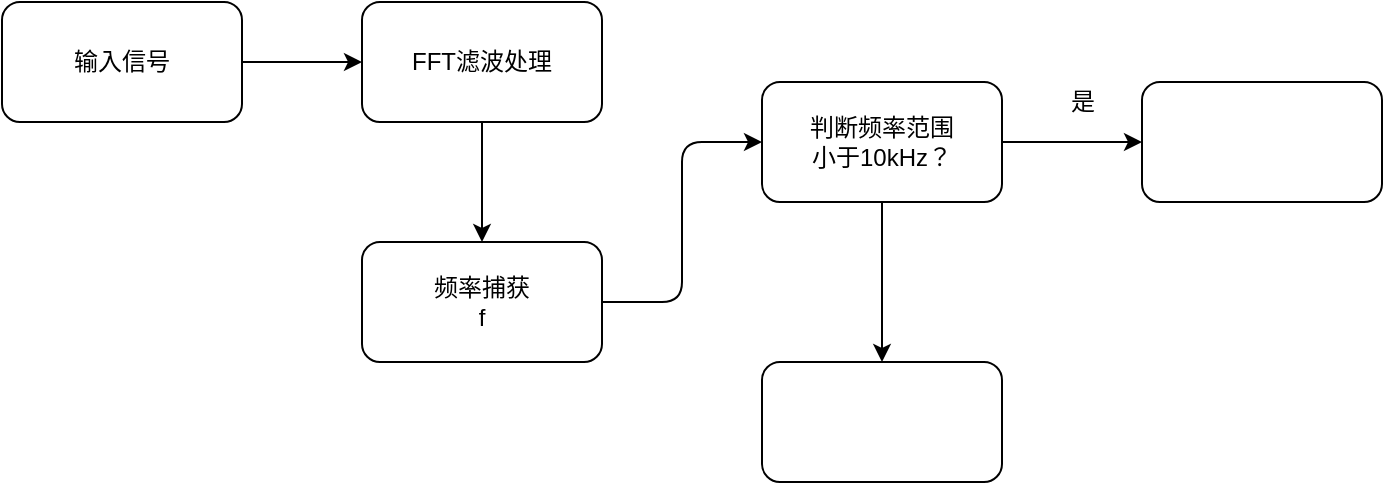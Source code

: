 <mxfile version="14.9.2" type="github">
  <diagram id="R2lEEEUBdFMjLlhIrx00" name="Page-1">
    <mxGraphModel dx="1038" dy="547" grid="1" gridSize="10" guides="1" tooltips="1" connect="1" arrows="1" fold="1" page="1" pageScale="1" pageWidth="1169" pageHeight="827" math="0" shadow="0" extFonts="Permanent Marker^https://fonts.googleapis.com/css?family=Permanent+Marker">
      <root>
        <mxCell id="0" />
        <mxCell id="1" parent="0" />
        <mxCell id="ONaG2uq_N2Sdirv-O2nb-1" value="输入信号" style="rounded=1;whiteSpace=wrap;html=1;" vertex="1" parent="1">
          <mxGeometry x="40" y="100" width="120" height="60" as="geometry" />
        </mxCell>
        <mxCell id="ONaG2uq_N2Sdirv-O2nb-12" value="" style="edgeStyle=orthogonalEdgeStyle;rounded=0;orthogonalLoop=1;jettySize=auto;html=1;" edge="1" parent="1" source="ONaG2uq_N2Sdirv-O2nb-2" target="ONaG2uq_N2Sdirv-O2nb-11">
          <mxGeometry relative="1" as="geometry" />
        </mxCell>
        <mxCell id="ONaG2uq_N2Sdirv-O2nb-2" value="FFT滤波处理" style="rounded=1;whiteSpace=wrap;html=1;" vertex="1" parent="1">
          <mxGeometry x="220" y="100" width="120" height="60" as="geometry" />
        </mxCell>
        <mxCell id="ONaG2uq_N2Sdirv-O2nb-3" value="" style="endArrow=classic;html=1;" edge="1" parent="1">
          <mxGeometry width="50" height="50" relative="1" as="geometry">
            <mxPoint x="160" y="130" as="sourcePoint" />
            <mxPoint x="220" y="130" as="targetPoint" />
          </mxGeometry>
        </mxCell>
        <mxCell id="ONaG2uq_N2Sdirv-O2nb-11" value="频率捕获&lt;br&gt;f" style="rounded=1;whiteSpace=wrap;html=1;" vertex="1" parent="1">
          <mxGeometry x="220" y="220" width="120" height="60" as="geometry" />
        </mxCell>
        <mxCell id="ONaG2uq_N2Sdirv-O2nb-13" value="" style="endArrow=classic;html=1;exitX=1;exitY=0.5;exitDx=0;exitDy=0;entryX=0;entryY=0.5;entryDx=0;entryDy=0;" edge="1" parent="1" source="ONaG2uq_N2Sdirv-O2nb-11" target="ONaG2uq_N2Sdirv-O2nb-15">
          <mxGeometry width="50" height="50" relative="1" as="geometry">
            <mxPoint x="360" y="300" as="sourcePoint" />
            <mxPoint x="480" y="200" as="targetPoint" />
            <Array as="points">
              <mxPoint x="380" y="250" />
              <mxPoint x="380" y="170" />
            </Array>
          </mxGeometry>
        </mxCell>
        <mxCell id="ONaG2uq_N2Sdirv-O2nb-17" value="" style="edgeStyle=orthogonalEdgeStyle;rounded=0;orthogonalLoop=1;jettySize=auto;html=1;" edge="1" parent="1" source="ONaG2uq_N2Sdirv-O2nb-15" target="ONaG2uq_N2Sdirv-O2nb-16">
          <mxGeometry relative="1" as="geometry" />
        </mxCell>
        <mxCell id="ONaG2uq_N2Sdirv-O2nb-20" value="" style="edgeStyle=orthogonalEdgeStyle;rounded=0;orthogonalLoop=1;jettySize=auto;html=1;" edge="1" parent="1" source="ONaG2uq_N2Sdirv-O2nb-15" target="ONaG2uq_N2Sdirv-O2nb-19">
          <mxGeometry relative="1" as="geometry" />
        </mxCell>
        <mxCell id="ONaG2uq_N2Sdirv-O2nb-15" value="判断频率范围&lt;br&gt;小于10kHz？" style="rounded=1;whiteSpace=wrap;html=1;" vertex="1" parent="1">
          <mxGeometry x="420" y="140" width="120" height="60" as="geometry" />
        </mxCell>
        <mxCell id="ONaG2uq_N2Sdirv-O2nb-16" value="" style="whiteSpace=wrap;html=1;rounded=1;" vertex="1" parent="1">
          <mxGeometry x="610" y="140" width="120" height="60" as="geometry" />
        </mxCell>
        <mxCell id="ONaG2uq_N2Sdirv-O2nb-18" value="是" style="text;html=1;align=center;verticalAlign=middle;resizable=0;points=[];autosize=1;strokeColor=none;" vertex="1" parent="1">
          <mxGeometry x="565" y="140" width="30" height="20" as="geometry" />
        </mxCell>
        <mxCell id="ONaG2uq_N2Sdirv-O2nb-19" value="" style="whiteSpace=wrap;html=1;rounded=1;" vertex="1" parent="1">
          <mxGeometry x="420" y="280" width="120" height="60" as="geometry" />
        </mxCell>
      </root>
    </mxGraphModel>
  </diagram>
</mxfile>
